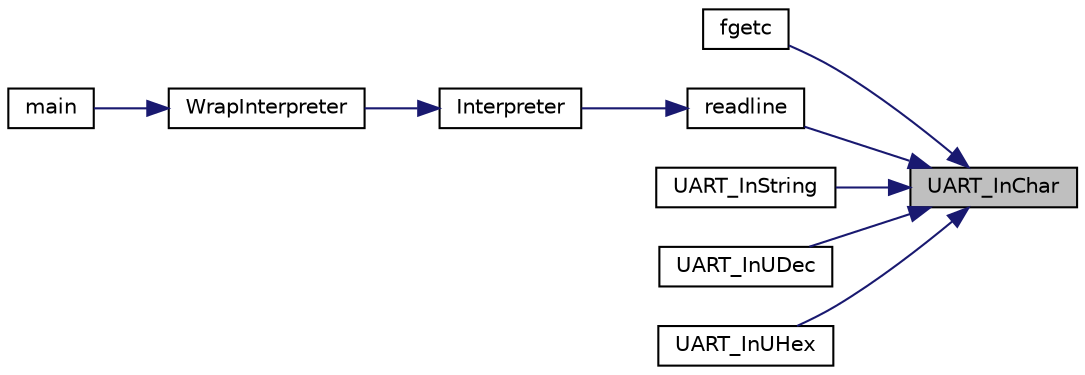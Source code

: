 digraph "UART_InChar"
{
 // LATEX_PDF_SIZE
  edge [fontname="Helvetica",fontsize="10",labelfontname="Helvetica",labelfontsize="10"];
  node [fontname="Helvetica",fontsize="10",shape=record];
  rankdir="RL";
  Node1 [label="UART_InChar",height=0.2,width=0.4,color="black", fillcolor="grey75", style="filled", fontcolor="black",tooltip=" "];
  Node1 -> Node2 [dir="back",color="midnightblue",fontsize="10",style="solid",fontname="Helvetica"];
  Node2 [label="fgetc",height=0.2,width=0.4,color="black", fillcolor="white", style="filled",URL="$retarget_8c.html#a2c4fad5f95f4c5242c3ea25d791df6e5",tooltip=" "];
  Node1 -> Node3 [dir="back",color="midnightblue",fontsize="10",style="solid",fontname="Helvetica"];
  Node3 [label="readline",height=0.2,width=0.4,color="black", fillcolor="white", style="filled",URL="$_interpreter_8c.html#a72b8ebb864d5a2ab2a3feef2a9ba2689",tooltip=" "];
  Node3 -> Node4 [dir="back",color="midnightblue",fontsize="10",style="solid",fontname="Helvetica"];
  Node4 [label="Interpreter",height=0.2,width=0.4,color="black", fillcolor="white", style="filled",URL="$_interpreter_8c.html#a2e36aaea6b9cab2ca1faab2c2d760271",tooltip=" "];
  Node4 -> Node5 [dir="back",color="midnightblue",fontsize="10",style="solid",fontname="Helvetica"];
  Node5 [label="WrapInterpreter",height=0.2,width=0.4,color="black", fillcolor="white", style="filled",URL="$main_8c.html#ab066947609cc9d6ec3722648f8882936",tooltip="Run interpreter using UART0 (in USB debugger)"];
  Node5 -> Node6 [dir="back",color="midnightblue",fontsize="10",style="solid",fontname="Helvetica"];
  Node6 [label="main",height=0.2,width=0.4,color="black", fillcolor="white", style="filled",URL="$main_8c.html#a840291bc02cba5474a4cb46a9b9566fe",tooltip="Example usecase of RTOS."];
  Node1 -> Node7 [dir="back",color="midnightblue",fontsize="10",style="solid",fontname="Helvetica"];
  Node7 [label="UART_InString",height=0.2,width=0.4,color="black", fillcolor="white", style="filled",URL="$_u_a_r_t0_8c.html#a4278ab3463fadff60a5a84792707c3a3",tooltip=" "];
  Node1 -> Node8 [dir="back",color="midnightblue",fontsize="10",style="solid",fontname="Helvetica"];
  Node8 [label="UART_InUDec",height=0.2,width=0.4,color="black", fillcolor="white", style="filled",URL="$_u_a_r_t0_8c.html#a0a28a219c31df1bd2182e4b3afbcc5cd",tooltip=" "];
  Node1 -> Node9 [dir="back",color="midnightblue",fontsize="10",style="solid",fontname="Helvetica"];
  Node9 [label="UART_InUHex",height=0.2,width=0.4,color="black", fillcolor="white", style="filled",URL="$_u_a_r_t0_8c.html#a5a7efc717f2c844f08689418dd50ee43",tooltip=" "];
}
